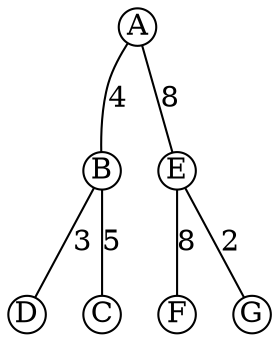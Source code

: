 graph Demo {
      node [height=0.25,width=0.25,fixedsize=true]
      A -- B [label="4"]
      A -- E [label="8"]
      B -- D [label="3"]
      B -- C [label="5"]
      E -- F [label="8"]
      E -- G [label="2"]
}
